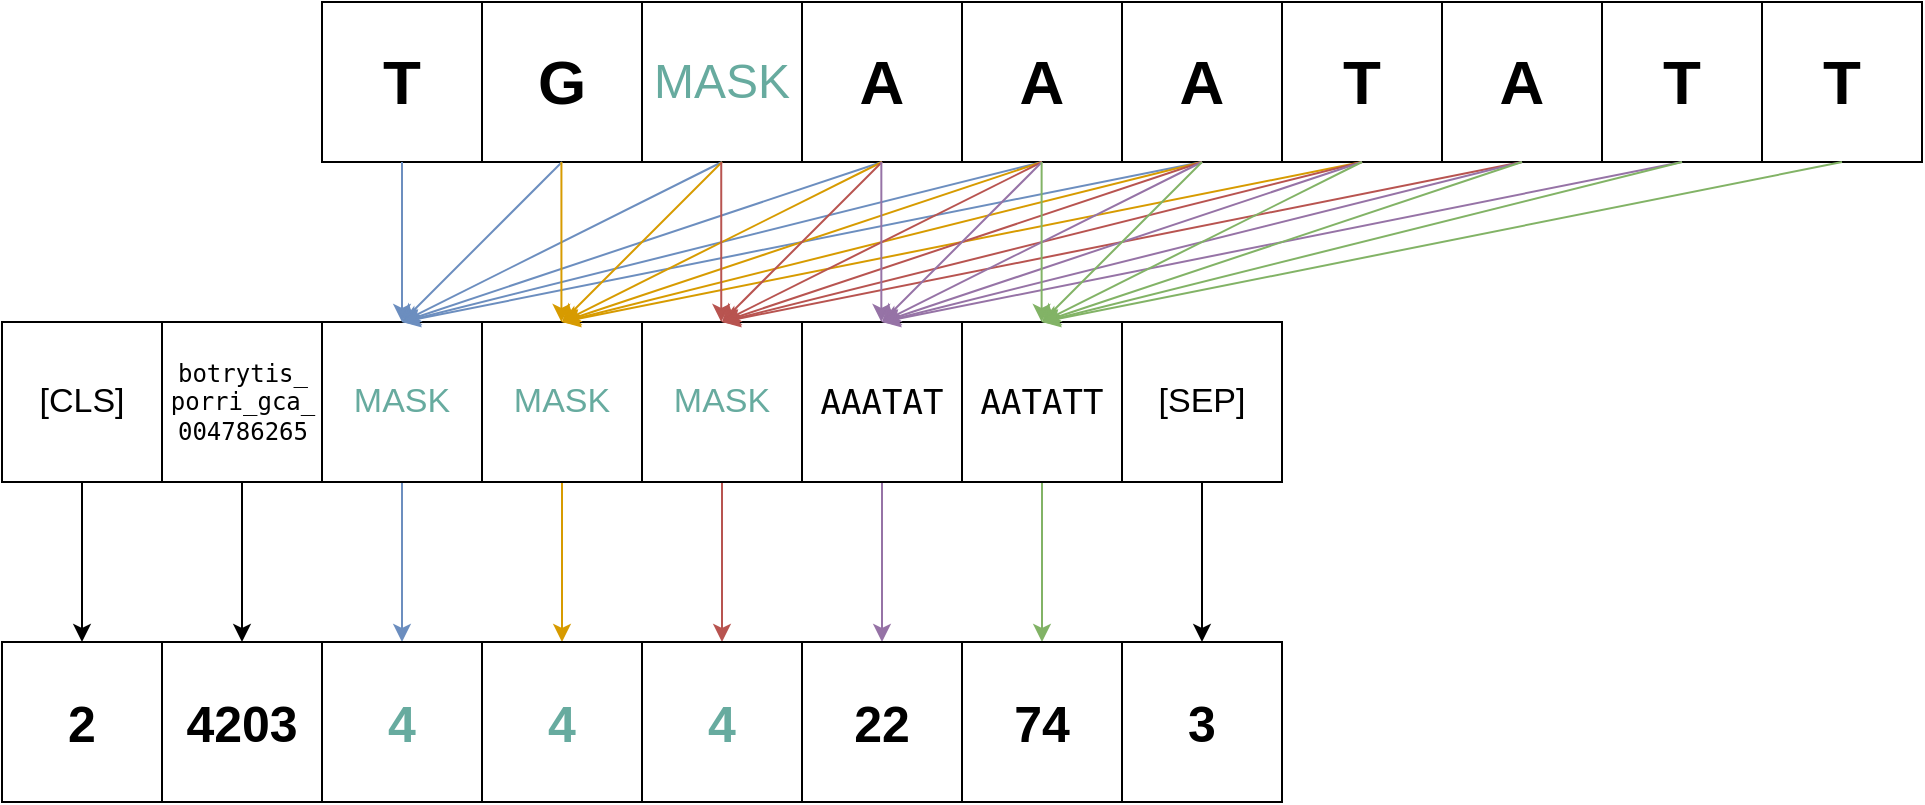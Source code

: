 <mxfile version="24.2.9" type="github">
  <diagram name="Page-1" id="vfYiP-Puu9aFdvhf_-TY">
    <mxGraphModel dx="-10544" dy="1217" grid="1" gridSize="10" guides="1" tooltips="1" connect="1" arrows="1" fold="1" page="1" pageScale="1" pageWidth="850" pageHeight="1100" math="0" shadow="0">
      <root>
        <mxCell id="0" />
        <mxCell id="1" parent="0" />
        <mxCell id="_1zaJDddZiAHjk3oR9Kg-12" value="T" style="whiteSpace=wrap;html=1;aspect=fixed;fontSize=31;fontStyle=1;textShadow=0;fontFamily=Helvetica;" parent="1" vertex="1">
          <mxGeometry x="13460" y="350" width="80" height="80" as="geometry" />
        </mxCell>
        <mxCell id="_1zaJDddZiAHjk3oR9Kg-13" value="G" style="whiteSpace=wrap;html=1;aspect=fixed;fontSize=31;fontStyle=1;textShadow=0;fontFamily=Helvetica;" parent="1" vertex="1">
          <mxGeometry x="13540" y="350" width="80" height="80" as="geometry" />
        </mxCell>
        <mxCell id="_1zaJDddZiAHjk3oR9Kg-14" value="MASK" style="whiteSpace=wrap;html=1;aspect=fixed;fontSize=24;fontStyle=0;textShadow=0;fontFamily=Helvetica;fontColor=#67AB9F;" parent="1" vertex="1">
          <mxGeometry x="13620" y="350" width="80" height="80" as="geometry" />
        </mxCell>
        <mxCell id="_1zaJDddZiAHjk3oR9Kg-15" value="A" style="whiteSpace=wrap;html=1;aspect=fixed;fontSize=31;fontStyle=1;textShadow=0;fontFamily=Helvetica;" parent="1" vertex="1">
          <mxGeometry x="13700" y="350" width="80" height="80" as="geometry" />
        </mxCell>
        <mxCell id="_1zaJDddZiAHjk3oR9Kg-16" value="A" style="whiteSpace=wrap;html=1;aspect=fixed;fontSize=31;fontStyle=1;textShadow=0;fontFamily=Helvetica;" parent="1" vertex="1">
          <mxGeometry x="13780" y="350" width="80" height="80" as="geometry" />
        </mxCell>
        <mxCell id="_1zaJDddZiAHjk3oR9Kg-17" value="A" style="whiteSpace=wrap;html=1;aspect=fixed;fontSize=31;fontStyle=1;textShadow=0;fontFamily=Helvetica;" parent="1" vertex="1">
          <mxGeometry x="13860" y="350" width="80" height="80" as="geometry" />
        </mxCell>
        <mxCell id="_1zaJDddZiAHjk3oR9Kg-18" value="T" style="whiteSpace=wrap;html=1;aspect=fixed;fontSize=31;fontStyle=1;textShadow=0;fontFamily=Helvetica;" parent="1" vertex="1">
          <mxGeometry x="13940" y="350" width="80" height="80" as="geometry" />
        </mxCell>
        <mxCell id="_1zaJDddZiAHjk3oR9Kg-19" value="A" style="whiteSpace=wrap;html=1;aspect=fixed;fontSize=31;fontStyle=1;textShadow=0;fontFamily=Helvetica;" parent="1" vertex="1">
          <mxGeometry x="14020" y="350" width="80" height="80" as="geometry" />
        </mxCell>
        <mxCell id="_1zaJDddZiAHjk3oR9Kg-20" value="T" style="whiteSpace=wrap;html=1;aspect=fixed;fontSize=31;fontStyle=1;textShadow=0;fontFamily=Helvetica;" parent="1" vertex="1">
          <mxGeometry x="14100" y="350" width="80" height="80" as="geometry" />
        </mxCell>
        <mxCell id="_1zaJDddZiAHjk3oR9Kg-21" value="T" style="whiteSpace=wrap;html=1;aspect=fixed;fontSize=31;fontStyle=1;textShadow=0;fontFamily=Helvetica;" parent="1" vertex="1">
          <mxGeometry x="14180" y="350" width="80" height="80" as="geometry" />
        </mxCell>
        <mxCell id="_1zaJDddZiAHjk3oR9Kg-105" value="" style="edgeStyle=orthogonalEdgeStyle;rounded=0;orthogonalLoop=1;jettySize=auto;html=1;fillColor=#dae8fc;strokeColor=#6c8ebf;" parent="1" source="_1zaJDddZiAHjk3oR9Kg-22" target="_1zaJDddZiAHjk3oR9Kg-27" edge="1">
          <mxGeometry relative="1" as="geometry" />
        </mxCell>
        <mxCell id="_1zaJDddZiAHjk3oR9Kg-22" value="MASK" style="whiteSpace=wrap;html=1;aspect=fixed;fontSize=17;fontColor=#67AB9F;" parent="1" vertex="1">
          <mxGeometry x="13460" y="510" width="80" height="80" as="geometry" />
        </mxCell>
        <mxCell id="_1zaJDddZiAHjk3oR9Kg-106" value="" style="edgeStyle=orthogonalEdgeStyle;rounded=0;orthogonalLoop=1;jettySize=auto;html=1;fillColor=#ffe6cc;strokeColor=#d79b00;" parent="1" source="_1zaJDddZiAHjk3oR9Kg-23" target="_1zaJDddZiAHjk3oR9Kg-28" edge="1">
          <mxGeometry relative="1" as="geometry" />
        </mxCell>
        <mxCell id="_1zaJDddZiAHjk3oR9Kg-23" value="MASK" style="whiteSpace=wrap;html=1;aspect=fixed;fontSize=17;fontColor=#67AB9F;" parent="1" vertex="1">
          <mxGeometry x="13540" y="510" width="80" height="80" as="geometry" />
        </mxCell>
        <mxCell id="_1zaJDddZiAHjk3oR9Kg-107" value="" style="edgeStyle=orthogonalEdgeStyle;rounded=0;orthogonalLoop=1;jettySize=auto;html=1;fillColor=#f8cecc;strokeColor=#b85450;" parent="1" source="_1zaJDddZiAHjk3oR9Kg-24" target="_1zaJDddZiAHjk3oR9Kg-29" edge="1">
          <mxGeometry relative="1" as="geometry" />
        </mxCell>
        <mxCell id="_1zaJDddZiAHjk3oR9Kg-24" value="MASK" style="whiteSpace=wrap;html=1;aspect=fixed;fontSize=17;fontColor=#67AB9F;" parent="1" vertex="1">
          <mxGeometry x="13620" y="510" width="80" height="80" as="geometry" />
        </mxCell>
        <mxCell id="_1zaJDddZiAHjk3oR9Kg-108" value="" style="edgeStyle=orthogonalEdgeStyle;rounded=0;orthogonalLoop=1;jettySize=auto;html=1;fillColor=#e1d5e7;strokeColor=#9673a6;" parent="1" source="_1zaJDddZiAHjk3oR9Kg-25" target="_1zaJDddZiAHjk3oR9Kg-30" edge="1">
          <mxGeometry relative="1" as="geometry">
            <Array as="points">
              <mxPoint x="13740" y="610" />
              <mxPoint x="13740" y="610" />
            </Array>
          </mxGeometry>
        </mxCell>
        <mxCell id="_1zaJDddZiAHjk3oR9Kg-25" value="&lt;pre style=&quot;font-size: 17px;&quot;&gt;AAATAT&lt;/pre&gt;" style="whiteSpace=wrap;html=1;aspect=fixed;fontSize=17;" parent="1" vertex="1">
          <mxGeometry x="13700" y="510" width="80" height="80" as="geometry" />
        </mxCell>
        <mxCell id="_1zaJDddZiAHjk3oR9Kg-109" value="" style="edgeStyle=orthogonalEdgeStyle;rounded=0;orthogonalLoop=1;jettySize=auto;html=1;fillColor=#d5e8d4;strokeColor=#82b366;" parent="1" source="_1zaJDddZiAHjk3oR9Kg-26" target="_1zaJDddZiAHjk3oR9Kg-31" edge="1">
          <mxGeometry relative="1" as="geometry" />
        </mxCell>
        <mxCell id="_1zaJDddZiAHjk3oR9Kg-26" value="&lt;pre style=&quot;font-size: 17px;&quot;&gt;AATATT&lt;/pre&gt;" style="whiteSpace=wrap;html=1;aspect=fixed;fontSize=17;" parent="1" vertex="1">
          <mxGeometry x="13780" y="510" width="80" height="80" as="geometry" />
        </mxCell>
        <mxCell id="_1zaJDddZiAHjk3oR9Kg-27" value="4" style="whiteSpace=wrap;html=1;aspect=fixed;fontSize=25;fontStyle=1;fontColor=#67AB9F;" parent="1" vertex="1">
          <mxGeometry x="13460" y="670" width="80" height="80" as="geometry" />
        </mxCell>
        <mxCell id="_1zaJDddZiAHjk3oR9Kg-28" value="4" style="whiteSpace=wrap;html=1;aspect=fixed;fontSize=25;fontStyle=1;fontColor=#67AB9F;" parent="1" vertex="1">
          <mxGeometry x="13540" y="670" width="80" height="80" as="geometry" />
        </mxCell>
        <mxCell id="_1zaJDddZiAHjk3oR9Kg-29" value="4" style="whiteSpace=wrap;html=1;aspect=fixed;fontSize=25;fontStyle=1;fontColor=#67AB9F;" parent="1" vertex="1">
          <mxGeometry x="13620" y="670" width="80" height="80" as="geometry" />
        </mxCell>
        <mxCell id="_1zaJDddZiAHjk3oR9Kg-30" value="22" style="whiteSpace=wrap;html=1;aspect=fixed;fontSize=25;fontStyle=1" parent="1" vertex="1">
          <mxGeometry x="13700" y="670" width="80" height="80" as="geometry" />
        </mxCell>
        <mxCell id="_1zaJDddZiAHjk3oR9Kg-31" value="74" style="whiteSpace=wrap;html=1;aspect=fixed;fontSize=25;fontStyle=1" parent="1" vertex="1">
          <mxGeometry x="13780" y="670" width="80" height="80" as="geometry" />
        </mxCell>
        <mxCell id="_1zaJDddZiAHjk3oR9Kg-32" value="" style="endArrow=classic;html=1;rounded=0;exitX=0.5;exitY=1;exitDx=0;exitDy=0;entryX=0.5;entryY=0;entryDx=0;entryDy=0;fillColor=#dae8fc;strokeColor=#6c8ebf;movable=1;resizable=1;rotatable=1;deletable=1;editable=1;locked=0;connectable=1;" parent="1" source="_1zaJDddZiAHjk3oR9Kg-12" target="_1zaJDddZiAHjk3oR9Kg-22" edge="1">
          <mxGeometry width="50" height="50" relative="1" as="geometry">
            <mxPoint x="13620" y="480" as="sourcePoint" />
            <mxPoint x="13670" y="430" as="targetPoint" />
          </mxGeometry>
        </mxCell>
        <mxCell id="_1zaJDddZiAHjk3oR9Kg-33" value="" style="endArrow=classic;html=1;rounded=0;exitX=0.5;exitY=1;exitDx=0;exitDy=0;fillColor=#dae8fc;strokeColor=#6c8ebf;movable=1;resizable=1;rotatable=1;deletable=1;editable=1;locked=0;connectable=1;" parent="1" source="_1zaJDddZiAHjk3oR9Kg-13" edge="1">
          <mxGeometry width="50" height="50" relative="1" as="geometry">
            <mxPoint x="13510" y="440" as="sourcePoint" />
            <mxPoint x="13500" y="510" as="targetPoint" />
          </mxGeometry>
        </mxCell>
        <mxCell id="_1zaJDddZiAHjk3oR9Kg-34" value="" style="endArrow=classic;html=1;rounded=0;exitX=0.5;exitY=1;exitDx=0;exitDy=0;entryX=0.5;entryY=0;entryDx=0;entryDy=0;fillColor=#dae8fc;strokeColor=#6c8ebf;movable=1;resizable=1;rotatable=1;deletable=1;editable=1;locked=0;connectable=1;" parent="1" source="_1zaJDddZiAHjk3oR9Kg-14" target="_1zaJDddZiAHjk3oR9Kg-22" edge="1">
          <mxGeometry width="50" height="50" relative="1" as="geometry">
            <mxPoint x="13590" y="440" as="sourcePoint" />
            <mxPoint x="13510" y="520" as="targetPoint" />
          </mxGeometry>
        </mxCell>
        <mxCell id="_1zaJDddZiAHjk3oR9Kg-35" value="" style="endArrow=classic;html=1;rounded=0;exitX=0.5;exitY=1;exitDx=0;exitDy=0;fillColor=#dae8fc;strokeColor=#6c8ebf;movable=1;resizable=1;rotatable=1;deletable=1;editable=1;locked=0;connectable=1;" parent="1" source="_1zaJDddZiAHjk3oR9Kg-15" edge="1">
          <mxGeometry width="50" height="50" relative="1" as="geometry">
            <mxPoint x="13670" y="440" as="sourcePoint" />
            <mxPoint x="13500" y="510" as="targetPoint" />
          </mxGeometry>
        </mxCell>
        <mxCell id="_1zaJDddZiAHjk3oR9Kg-36" value="" style="endArrow=classic;html=1;rounded=0;exitX=0.5;exitY=1;exitDx=0;exitDy=0;fillColor=#dae8fc;strokeColor=#6c8ebf;movable=1;resizable=1;rotatable=1;deletable=1;editable=1;locked=0;connectable=1;" parent="1" source="_1zaJDddZiAHjk3oR9Kg-16" edge="1">
          <mxGeometry width="50" height="50" relative="1" as="geometry">
            <mxPoint x="13750" y="440" as="sourcePoint" />
            <mxPoint x="13500" y="510" as="targetPoint" />
          </mxGeometry>
        </mxCell>
        <mxCell id="_1zaJDddZiAHjk3oR9Kg-37" value="" style="endArrow=classic;html=1;rounded=0;exitX=0.5;exitY=1;exitDx=0;exitDy=0;fillColor=#dae8fc;strokeColor=#6c8ebf;movable=1;resizable=1;rotatable=1;deletable=1;editable=1;locked=0;connectable=1;" parent="1" source="_1zaJDddZiAHjk3oR9Kg-17" edge="1">
          <mxGeometry width="50" height="50" relative="1" as="geometry">
            <mxPoint x="13830" y="440" as="sourcePoint" />
            <mxPoint x="13500" y="510" as="targetPoint" />
          </mxGeometry>
        </mxCell>
        <mxCell id="_1zaJDddZiAHjk3oR9Kg-81" value="" style="endArrow=classic;html=1;rounded=0;exitX=0.5;exitY=1;exitDx=0;exitDy=0;entryX=0.5;entryY=0;entryDx=0;entryDy=0;fillColor=#ffe6cc;strokeColor=#d79b00;movable=1;resizable=1;rotatable=1;deletable=1;editable=1;locked=0;connectable=1;" parent="1" edge="1">
          <mxGeometry width="50" height="50" relative="1" as="geometry">
            <mxPoint x="13579.71" y="430" as="sourcePoint" />
            <mxPoint x="13579.71" y="510" as="targetPoint" />
          </mxGeometry>
        </mxCell>
        <mxCell id="_1zaJDddZiAHjk3oR9Kg-82" value="" style="endArrow=classic;html=1;rounded=0;exitX=0.5;exitY=1;exitDx=0;exitDy=0;fillColor=#ffe6cc;strokeColor=#d79b00;movable=1;resizable=1;rotatable=1;deletable=1;editable=1;locked=0;connectable=1;" parent="1" edge="1">
          <mxGeometry width="50" height="50" relative="1" as="geometry">
            <mxPoint x="13660" y="430" as="sourcePoint" />
            <mxPoint x="13580" y="510" as="targetPoint" />
          </mxGeometry>
        </mxCell>
        <mxCell id="_1zaJDddZiAHjk3oR9Kg-83" value="" style="endArrow=classic;html=1;rounded=0;exitX=0.5;exitY=1;exitDx=0;exitDy=0;entryX=0.5;entryY=0;entryDx=0;entryDy=0;fillColor=#ffe6cc;strokeColor=#d79b00;movable=1;resizable=1;rotatable=1;deletable=1;editable=1;locked=0;connectable=1;" parent="1" edge="1">
          <mxGeometry width="50" height="50" relative="1" as="geometry">
            <mxPoint x="13740" y="430" as="sourcePoint" />
            <mxPoint x="13580" y="510" as="targetPoint" />
          </mxGeometry>
        </mxCell>
        <mxCell id="_1zaJDddZiAHjk3oR9Kg-84" value="" style="endArrow=classic;html=1;rounded=0;exitX=0.5;exitY=1;exitDx=0;exitDy=0;fillColor=#ffe6cc;strokeColor=#d79b00;movable=1;resizable=1;rotatable=1;deletable=1;editable=1;locked=0;connectable=1;" parent="1" edge="1">
          <mxGeometry width="50" height="50" relative="1" as="geometry">
            <mxPoint x="13820" y="430" as="sourcePoint" />
            <mxPoint x="13580" y="510" as="targetPoint" />
          </mxGeometry>
        </mxCell>
        <mxCell id="_1zaJDddZiAHjk3oR9Kg-85" value="" style="endArrow=classic;html=1;rounded=0;exitX=0.5;exitY=1;exitDx=0;exitDy=0;fillColor=#ffe6cc;strokeColor=#d79b00;movable=1;resizable=1;rotatable=1;deletable=1;editable=1;locked=0;connectable=1;" parent="1" edge="1">
          <mxGeometry width="50" height="50" relative="1" as="geometry">
            <mxPoint x="13900" y="430" as="sourcePoint" />
            <mxPoint x="13580" y="510" as="targetPoint" />
          </mxGeometry>
        </mxCell>
        <mxCell id="_1zaJDddZiAHjk3oR9Kg-86" value="" style="endArrow=classic;html=1;rounded=0;exitX=0.5;exitY=1;exitDx=0;exitDy=0;fillColor=#ffe6cc;strokeColor=#d79b00;movable=1;resizable=1;rotatable=1;deletable=1;editable=1;locked=0;connectable=1;" parent="1" edge="1">
          <mxGeometry width="50" height="50" relative="1" as="geometry">
            <mxPoint x="13980" y="430" as="sourcePoint" />
            <mxPoint x="13580" y="510" as="targetPoint" />
          </mxGeometry>
        </mxCell>
        <mxCell id="_1zaJDddZiAHjk3oR9Kg-87" value="" style="endArrow=classic;html=1;rounded=0;exitX=0.5;exitY=1;exitDx=0;exitDy=0;entryX=0.5;entryY=0;entryDx=0;entryDy=0;fillColor=#f8cecc;strokeColor=#b85450;movable=1;resizable=1;rotatable=1;deletable=1;editable=1;locked=0;connectable=1;" parent="1" edge="1">
          <mxGeometry width="50" height="50" relative="1" as="geometry">
            <mxPoint x="13659.62" y="430" as="sourcePoint" />
            <mxPoint x="13659.62" y="510" as="targetPoint" />
          </mxGeometry>
        </mxCell>
        <mxCell id="_1zaJDddZiAHjk3oR9Kg-88" value="" style="endArrow=classic;html=1;rounded=0;exitX=0.5;exitY=1;exitDx=0;exitDy=0;fillColor=#f8cecc;strokeColor=#b85450;movable=1;resizable=1;rotatable=1;deletable=1;editable=1;locked=0;connectable=1;" parent="1" edge="1">
          <mxGeometry width="50" height="50" relative="1" as="geometry">
            <mxPoint x="13740" y="430" as="sourcePoint" />
            <mxPoint x="13660" y="510" as="targetPoint" />
          </mxGeometry>
        </mxCell>
        <mxCell id="_1zaJDddZiAHjk3oR9Kg-89" value="" style="endArrow=classic;html=1;rounded=0;exitX=0.5;exitY=1;exitDx=0;exitDy=0;entryX=0.5;entryY=0;entryDx=0;entryDy=0;fillColor=#f8cecc;strokeColor=#b85450;movable=1;resizable=1;rotatable=1;deletable=1;editable=1;locked=0;connectable=1;" parent="1" edge="1">
          <mxGeometry width="50" height="50" relative="1" as="geometry">
            <mxPoint x="13820" y="430" as="sourcePoint" />
            <mxPoint x="13660" y="510" as="targetPoint" />
          </mxGeometry>
        </mxCell>
        <mxCell id="_1zaJDddZiAHjk3oR9Kg-90" value="" style="endArrow=classic;html=1;rounded=0;exitX=0.5;exitY=1;exitDx=0;exitDy=0;fillColor=#f8cecc;strokeColor=#b85450;movable=1;resizable=1;rotatable=1;deletable=1;editable=1;locked=0;connectable=1;" parent="1" edge="1">
          <mxGeometry width="50" height="50" relative="1" as="geometry">
            <mxPoint x="13900" y="430" as="sourcePoint" />
            <mxPoint x="13660" y="510" as="targetPoint" />
          </mxGeometry>
        </mxCell>
        <mxCell id="_1zaJDddZiAHjk3oR9Kg-91" value="" style="endArrow=classic;html=1;rounded=0;exitX=0.5;exitY=1;exitDx=0;exitDy=0;fillColor=#f8cecc;strokeColor=#b85450;movable=1;resizable=1;rotatable=1;deletable=1;editable=1;locked=0;connectable=1;" parent="1" edge="1">
          <mxGeometry width="50" height="50" relative="1" as="geometry">
            <mxPoint x="13980" y="430" as="sourcePoint" />
            <mxPoint x="13660" y="510" as="targetPoint" />
          </mxGeometry>
        </mxCell>
        <mxCell id="_1zaJDddZiAHjk3oR9Kg-92" value="" style="endArrow=classic;html=1;rounded=0;exitX=0.5;exitY=1;exitDx=0;exitDy=0;fillColor=#f8cecc;strokeColor=#b85450;movable=1;resizable=1;rotatable=1;deletable=1;editable=1;locked=0;connectable=1;" parent="1" edge="1">
          <mxGeometry width="50" height="50" relative="1" as="geometry">
            <mxPoint x="14060" y="430" as="sourcePoint" />
            <mxPoint x="13660" y="510" as="targetPoint" />
          </mxGeometry>
        </mxCell>
        <mxCell id="_1zaJDddZiAHjk3oR9Kg-93" value="" style="endArrow=classic;html=1;rounded=0;exitX=0.5;exitY=1;exitDx=0;exitDy=0;entryX=0.5;entryY=0;entryDx=0;entryDy=0;fillColor=#e1d5e7;strokeColor=#9673a6;movable=1;resizable=1;rotatable=1;deletable=1;editable=1;locked=0;connectable=1;" parent="1" edge="1">
          <mxGeometry width="50" height="50" relative="1" as="geometry">
            <mxPoint x="13739.67" y="430" as="sourcePoint" />
            <mxPoint x="13739.67" y="510" as="targetPoint" />
          </mxGeometry>
        </mxCell>
        <mxCell id="_1zaJDddZiAHjk3oR9Kg-94" value="" style="endArrow=classic;html=1;rounded=0;exitX=0.5;exitY=1;exitDx=0;exitDy=0;fillColor=#e1d5e7;strokeColor=#9673a6;movable=1;resizable=1;rotatable=1;deletable=1;editable=1;locked=0;connectable=1;" parent="1" edge="1">
          <mxGeometry width="50" height="50" relative="1" as="geometry">
            <mxPoint x="13820" y="430" as="sourcePoint" />
            <mxPoint x="13740" y="510" as="targetPoint" />
          </mxGeometry>
        </mxCell>
        <mxCell id="_1zaJDddZiAHjk3oR9Kg-95" value="" style="endArrow=classic;html=1;rounded=0;exitX=0.5;exitY=1;exitDx=0;exitDy=0;entryX=0.5;entryY=0;entryDx=0;entryDy=0;fillColor=#e1d5e7;strokeColor=#9673a6;movable=1;resizable=1;rotatable=1;deletable=1;editable=1;locked=0;connectable=1;" parent="1" edge="1">
          <mxGeometry width="50" height="50" relative="1" as="geometry">
            <mxPoint x="13900" y="430" as="sourcePoint" />
            <mxPoint x="13740" y="510" as="targetPoint" />
          </mxGeometry>
        </mxCell>
        <mxCell id="_1zaJDddZiAHjk3oR9Kg-96" value="" style="endArrow=classic;html=1;rounded=0;exitX=0.5;exitY=1;exitDx=0;exitDy=0;fillColor=#e1d5e7;strokeColor=#9673a6;movable=1;resizable=1;rotatable=1;deletable=1;editable=1;locked=0;connectable=1;" parent="1" edge="1">
          <mxGeometry width="50" height="50" relative="1" as="geometry">
            <mxPoint x="13980" y="430" as="sourcePoint" />
            <mxPoint x="13740" y="510" as="targetPoint" />
          </mxGeometry>
        </mxCell>
        <mxCell id="_1zaJDddZiAHjk3oR9Kg-97" value="" style="endArrow=classic;html=1;rounded=0;exitX=0.5;exitY=1;exitDx=0;exitDy=0;fillColor=#e1d5e7;strokeColor=#9673a6;movable=1;resizable=1;rotatable=1;deletable=1;editable=1;locked=0;connectable=1;" parent="1" edge="1">
          <mxGeometry width="50" height="50" relative="1" as="geometry">
            <mxPoint x="14060" y="430" as="sourcePoint" />
            <mxPoint x="13740" y="510" as="targetPoint" />
          </mxGeometry>
        </mxCell>
        <mxCell id="_1zaJDddZiAHjk3oR9Kg-98" value="" style="endArrow=classic;html=1;rounded=0;exitX=0.5;exitY=1;exitDx=0;exitDy=0;fillColor=#e1d5e7;strokeColor=#9673a6;movable=1;resizable=1;rotatable=1;deletable=1;editable=1;locked=0;connectable=1;" parent="1" edge="1">
          <mxGeometry width="50" height="50" relative="1" as="geometry">
            <mxPoint x="14140" y="430" as="sourcePoint" />
            <mxPoint x="13740" y="510" as="targetPoint" />
          </mxGeometry>
        </mxCell>
        <mxCell id="_1zaJDddZiAHjk3oR9Kg-99" value="" style="endArrow=classic;html=1;rounded=0;exitX=0.5;exitY=1;exitDx=0;exitDy=0;entryX=0.5;entryY=0;entryDx=0;entryDy=0;fillColor=#d5e8d4;strokeColor=#82b366;movable=1;resizable=1;rotatable=1;deletable=1;editable=1;locked=0;connectable=1;" parent="1" edge="1">
          <mxGeometry width="50" height="50" relative="1" as="geometry">
            <mxPoint x="13819.81" y="430" as="sourcePoint" />
            <mxPoint x="13819.81" y="510" as="targetPoint" />
          </mxGeometry>
        </mxCell>
        <mxCell id="_1zaJDddZiAHjk3oR9Kg-100" value="" style="endArrow=classic;html=1;rounded=0;exitX=0.5;exitY=1;exitDx=0;exitDy=0;fillColor=#d5e8d4;strokeColor=#82b366;movable=1;resizable=1;rotatable=1;deletable=1;editable=1;locked=0;connectable=1;" parent="1" edge="1">
          <mxGeometry width="50" height="50" relative="1" as="geometry">
            <mxPoint x="13900" y="430" as="sourcePoint" />
            <mxPoint x="13820" y="510" as="targetPoint" />
          </mxGeometry>
        </mxCell>
        <mxCell id="_1zaJDddZiAHjk3oR9Kg-101" value="" style="endArrow=classic;html=1;rounded=0;exitX=0.5;exitY=1;exitDx=0;exitDy=0;entryX=0.5;entryY=0;entryDx=0;entryDy=0;fillColor=#d5e8d4;strokeColor=#82b366;movable=1;resizable=1;rotatable=1;deletable=1;editable=1;locked=0;connectable=1;" parent="1" edge="1">
          <mxGeometry width="50" height="50" relative="1" as="geometry">
            <mxPoint x="13980" y="430" as="sourcePoint" />
            <mxPoint x="13820" y="510" as="targetPoint" />
          </mxGeometry>
        </mxCell>
        <mxCell id="_1zaJDddZiAHjk3oR9Kg-102" value="" style="endArrow=classic;html=1;rounded=0;exitX=0.5;exitY=1;exitDx=0;exitDy=0;fillColor=#d5e8d4;strokeColor=#82b366;movable=1;resizable=1;rotatable=1;deletable=1;editable=1;locked=0;connectable=1;" parent="1" edge="1">
          <mxGeometry width="50" height="50" relative="1" as="geometry">
            <mxPoint x="14060" y="430" as="sourcePoint" />
            <mxPoint x="13820" y="510" as="targetPoint" />
          </mxGeometry>
        </mxCell>
        <mxCell id="_1zaJDddZiAHjk3oR9Kg-103" value="" style="endArrow=classic;html=1;rounded=0;exitX=0.5;exitY=1;exitDx=0;exitDy=0;fillColor=#d5e8d4;strokeColor=#82b366;movable=1;resizable=1;rotatable=1;deletable=1;editable=1;locked=0;connectable=1;" parent="1" edge="1">
          <mxGeometry width="50" height="50" relative="1" as="geometry">
            <mxPoint x="14140" y="430" as="sourcePoint" />
            <mxPoint x="13820" y="510" as="targetPoint" />
          </mxGeometry>
        </mxCell>
        <mxCell id="_1zaJDddZiAHjk3oR9Kg-104" value="" style="endArrow=classic;html=1;rounded=0;exitX=0.5;exitY=1;exitDx=0;exitDy=0;fillColor=#d5e8d4;strokeColor=#82b366;movable=1;resizable=1;rotatable=1;deletable=1;editable=1;locked=0;connectable=1;" parent="1" edge="1">
          <mxGeometry width="50" height="50" relative="1" as="geometry">
            <mxPoint x="14220" y="430" as="sourcePoint" />
            <mxPoint x="13820" y="510" as="targetPoint" />
          </mxGeometry>
        </mxCell>
        <mxCell id="_1zaJDddZiAHjk3oR9Kg-118" value="" style="edgeStyle=orthogonalEdgeStyle;rounded=0;orthogonalLoop=1;jettySize=auto;html=1;" parent="1" source="_1zaJDddZiAHjk3oR9Kg-110" target="_1zaJDddZiAHjk3oR9Kg-115" edge="1">
          <mxGeometry relative="1" as="geometry" />
        </mxCell>
        <mxCell id="_1zaJDddZiAHjk3oR9Kg-110" value="&lt;div style=&quot;font-size: 17px;&quot;&gt;[SEP]&lt;/div&gt;" style="whiteSpace=wrap;html=1;aspect=fixed;fontSize=17;" parent="1" vertex="1">
          <mxGeometry x="13860" y="510" width="80" height="80" as="geometry" />
        </mxCell>
        <mxCell id="_1zaJDddZiAHjk3oR9Kg-116" value="" style="edgeStyle=orthogonalEdgeStyle;rounded=0;orthogonalLoop=1;jettySize=auto;html=1;" parent="1" source="_1zaJDddZiAHjk3oR9Kg-111" target="_1zaJDddZiAHjk3oR9Kg-114" edge="1">
          <mxGeometry relative="1" as="geometry" />
        </mxCell>
        <mxCell id="_1zaJDddZiAHjk3oR9Kg-111" value="[CLS]" style="whiteSpace=wrap;html=1;aspect=fixed;fontSize=17;" parent="1" vertex="1">
          <mxGeometry x="13300" y="510" width="80" height="80" as="geometry" />
        </mxCell>
        <mxCell id="_1zaJDddZiAHjk3oR9Kg-117" value="" style="edgeStyle=orthogonalEdgeStyle;rounded=0;orthogonalLoop=1;jettySize=auto;html=1;" parent="1" source="_1zaJDddZiAHjk3oR9Kg-112" target="_1zaJDddZiAHjk3oR9Kg-113" edge="1">
          <mxGeometry relative="1" as="geometry" />
        </mxCell>
        <mxCell id="_1zaJDddZiAHjk3oR9Kg-112" value="&lt;pre&gt;botrytis_&lt;br&gt;porri_gca_&lt;br&gt;004786265&lt;/pre&gt;" style="html=1;aspect=fixed;" parent="1" vertex="1">
          <mxGeometry x="13380" y="510" width="80" height="80" as="geometry" />
        </mxCell>
        <mxCell id="_1zaJDddZiAHjk3oR9Kg-113" value="4203" style="whiteSpace=wrap;html=1;aspect=fixed;fontSize=25;fontStyle=1" parent="1" vertex="1">
          <mxGeometry x="13380" y="670" width="80" height="80" as="geometry" />
        </mxCell>
        <mxCell id="_1zaJDddZiAHjk3oR9Kg-114" value="2" style="whiteSpace=wrap;html=1;aspect=fixed;fontSize=25;fontStyle=1" parent="1" vertex="1">
          <mxGeometry x="13300" y="670" width="80" height="80" as="geometry" />
        </mxCell>
        <mxCell id="_1zaJDddZiAHjk3oR9Kg-115" value="3" style="whiteSpace=wrap;html=1;aspect=fixed;fontSize=25;fontStyle=1" parent="1" vertex="1">
          <mxGeometry x="13860" y="670" width="80" height="80" as="geometry" />
        </mxCell>
      </root>
    </mxGraphModel>
  </diagram>
</mxfile>
